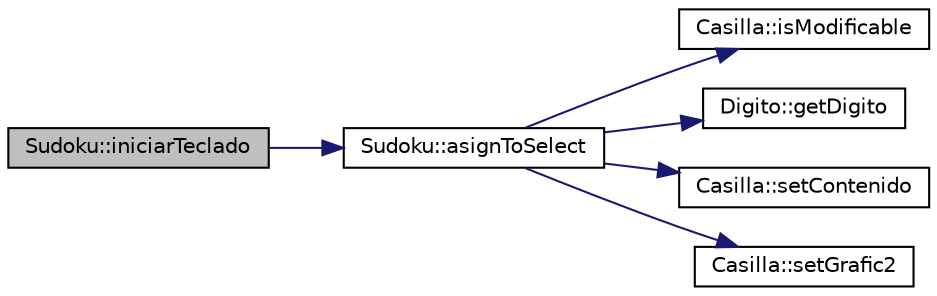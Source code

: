 digraph "Sudoku::iniciarTeclado"
{
  edge [fontname="Helvetica",fontsize="10",labelfontname="Helvetica",labelfontsize="10"];
  node [fontname="Helvetica",fontsize="10",shape=record];
  rankdir="LR";
  Node1 [label="Sudoku::iniciarTeclado",height=0.2,width=0.4,color="black", fillcolor="grey75", style="filled" fontcolor="black"];
  Node1 -> Node2 [color="midnightblue",fontsize="10",style="solid",fontname="Helvetica"];
  Node2 [label="Sudoku::asignToSelect",height=0.2,width=0.4,color="black", fillcolor="white", style="filled",URL="$class_sudoku.html#a18ec0b7d6ff194ff7a16cee257cc6a00"];
  Node2 -> Node3 [color="midnightblue",fontsize="10",style="solid",fontname="Helvetica"];
  Node3 [label="Casilla::isModificable",height=0.2,width=0.4,color="black", fillcolor="white", style="filled",URL="$class_casilla.html#a5443768c1455bb02d85bd6d9c17420e1"];
  Node2 -> Node4 [color="midnightblue",fontsize="10",style="solid",fontname="Helvetica"];
  Node4 [label="Digito::getDigito",height=0.2,width=0.4,color="black", fillcolor="white", style="filled",URL="$class_digito.html#a46a57afbe4d7364f2867ace64c99ee41"];
  Node2 -> Node5 [color="midnightblue",fontsize="10",style="solid",fontname="Helvetica"];
  Node5 [label="Casilla::setContenido",height=0.2,width=0.4,color="black", fillcolor="white", style="filled",URL="$class_casilla.html#a3cb846c5a157a8c8ac2db061fe2daa8c"];
  Node2 -> Node6 [color="midnightblue",fontsize="10",style="solid",fontname="Helvetica"];
  Node6 [label="Casilla::setGrafic2",height=0.2,width=0.4,color="black", fillcolor="white", style="filled",URL="$class_casilla.html#a3fa8dd35706d992df3f847fa9ef85c8f",tooltip="Funcion que asigna la imagen del número que está en el teclado al QLabel. "];
}
